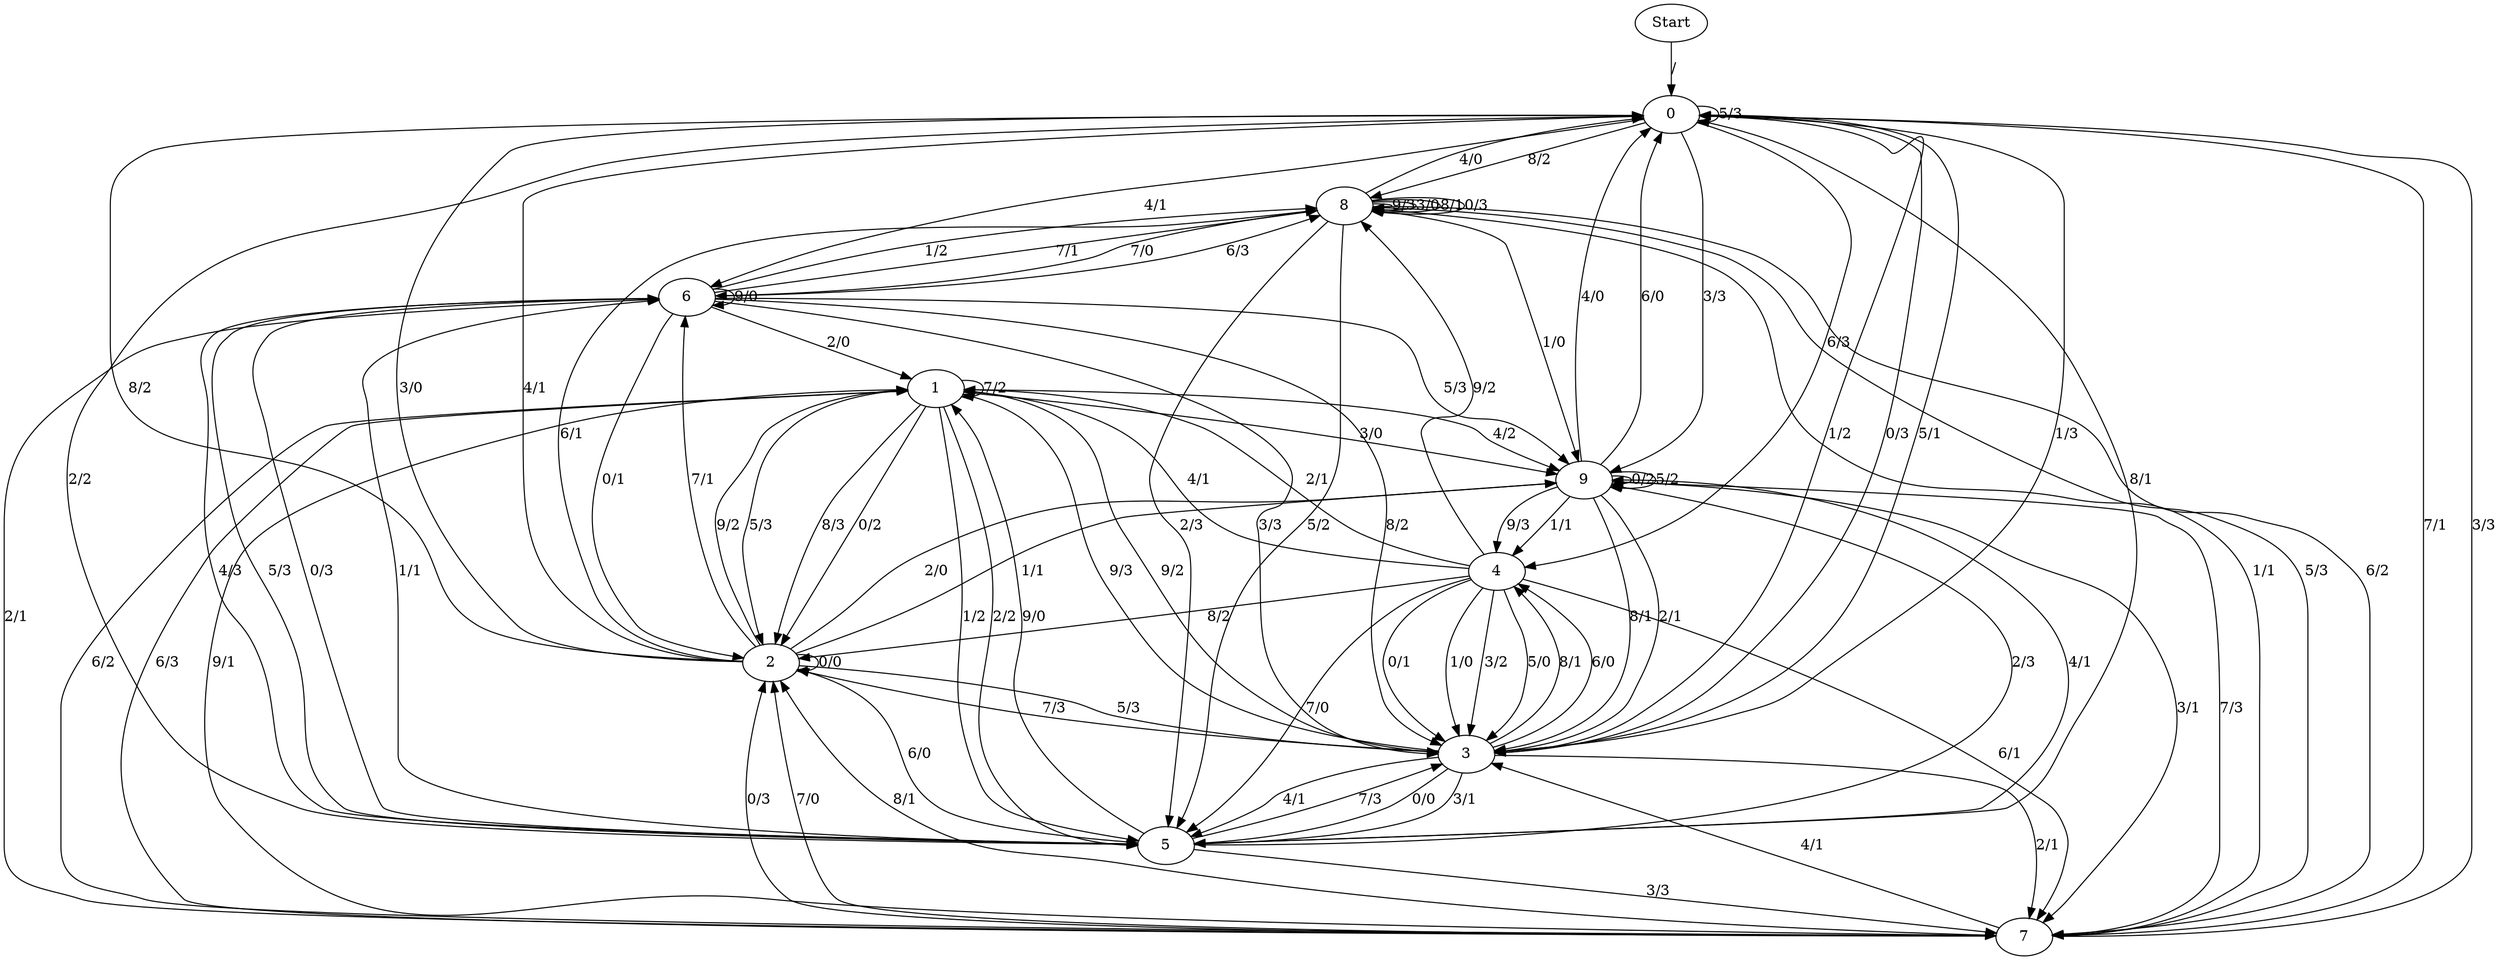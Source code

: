 digraph {
	Start -> 0 [label="/"]
	0 -> 8 [label="8/2"]
	0 -> 9 [label="3/3"]
	0 -> 5 [label="2/2"]
	0 -> 3 [label="1/2"]
	0 -> 0 [label="5/3"]
	0 -> 7 [label="7/1"]
	0 -> 4 [label="6/3"]
	0 -> 3 [label="0/3"]
	0 -> 6 [label="4/1"]
	4 -> 2 [label="8/2"]
	4 -> 1 [label="2/1"]
	4 -> 3 [label="5/0"]
	4 -> 3 [label="0/1"]
	4 -> 3 [label="1/0"]
	4 -> 1 [label="4/1"]
	4 -> 8 [label="9/2"]
	4 -> 3 [label="3/2"]
	4 -> 7 [label="6/1"]
	4 -> 5 [label="7/0"]
	1 -> 3 [label="9/2"]
	1 -> 5 [label="2/2"]
	1 -> 2 [label="0/2"]
	1 -> 9 [label="4/2"]
	1 -> 7 [label="6/2"]
	1 -> 2 [label="5/3"]
	1 -> 1 [label="7/2"]
	1 -> 9 [label="3/0"]
	1 -> 5 [label="1/2"]
	1 -> 2 [label="8/3"]
	5 -> 6 [label="5/3"]
	5 -> 0 [label="8/1"]
	5 -> 2 [label="6/0"]
	5 -> 9 [label="4/1"]
	5 -> 9 [label="2/3"]
	5 -> 3 [label="7/3"]
	5 -> 6 [label="0/3"]
	5 -> 6 [label="1/1"]
	5 -> 1 [label="9/0"]
	5 -> 7 [label="3/3"]
	6 -> 3 [label="3/3"]
	6 -> 8 [label="6/3"]
	6 -> 6 [label="9/0"]
	6 -> 5 [label="4/3"]
	6 -> 3 [label="8/2"]
	6 -> 9 [label="5/3"]
	6 -> 8 [label="1/2"]
	6 -> 1 [label="2/0"]
	6 -> 8 [label="7/1"]
	6 -> 2 [label="0/1"]
	3 -> 7 [label="2/1"]
	3 -> 1 [label="9/3"]
	3 -> 0 [label="5/1"]
	3 -> 5 [label="4/1"]
	3 -> 4 [label="8/1"]
	3 -> 5 [label="0/0"]
	3 -> 4 [label="6/0"]
	3 -> 5 [label="3/1"]
	3 -> 2 [label="7/3"]
	3 -> 0 [label="1/3"]
	9 -> 0 [label="4/0"]
	9 -> 7 [label="7/3"]
	9 -> 9 [label="0/2"]
	9 -> 7 [label="3/1"]
	9 -> 4 [label="1/1"]
	9 -> 9 [label="5/2"]
	9 -> 3 [label="8/1"]
	9 -> 3 [label="2/1"]
	9 -> 4 [label="9/3"]
	9 -> 0 [label="6/0"]
	7 -> 3 [label="4/1"]
	7 -> 1 [label="6/3"]
	7 -> 2 [label="0/3"]
	7 -> 2 [label="7/0"]
	7 -> 2 [label="8/1"]
	7 -> 8 [label="1/1"]
	7 -> 1 [label="9/1"]
	7 -> 0 [label="3/3"]
	7 -> 8 [label="5/3"]
	7 -> 6 [label="2/1"]
	2 -> 0 [label="8/2"]
	2 -> 2 [label="0/0"]
	2 -> 9 [label="1/1"]
	2 -> 9 [label="2/0"]
	2 -> 8 [label="6/1"]
	2 -> 0 [label="3/0"]
	2 -> 3 [label="5/3"]
	2 -> 0 [label="4/1"]
	2 -> 1 [label="9/2"]
	2 -> 6 [label="7/1"]
	8 -> 8 [label="9/3"]
	8 -> 7 [label="6/2"]
	8 -> 8 [label="3/0"]
	8 -> 6 [label="7/0"]
	8 -> 9 [label="1/0"]
	8 -> 5 [label="2/3"]
	8 -> 0 [label="4/0"]
	8 -> 5 [label="5/2"]
	8 -> 8 [label="8/1"]
	8 -> 8 [label="0/3"]
}